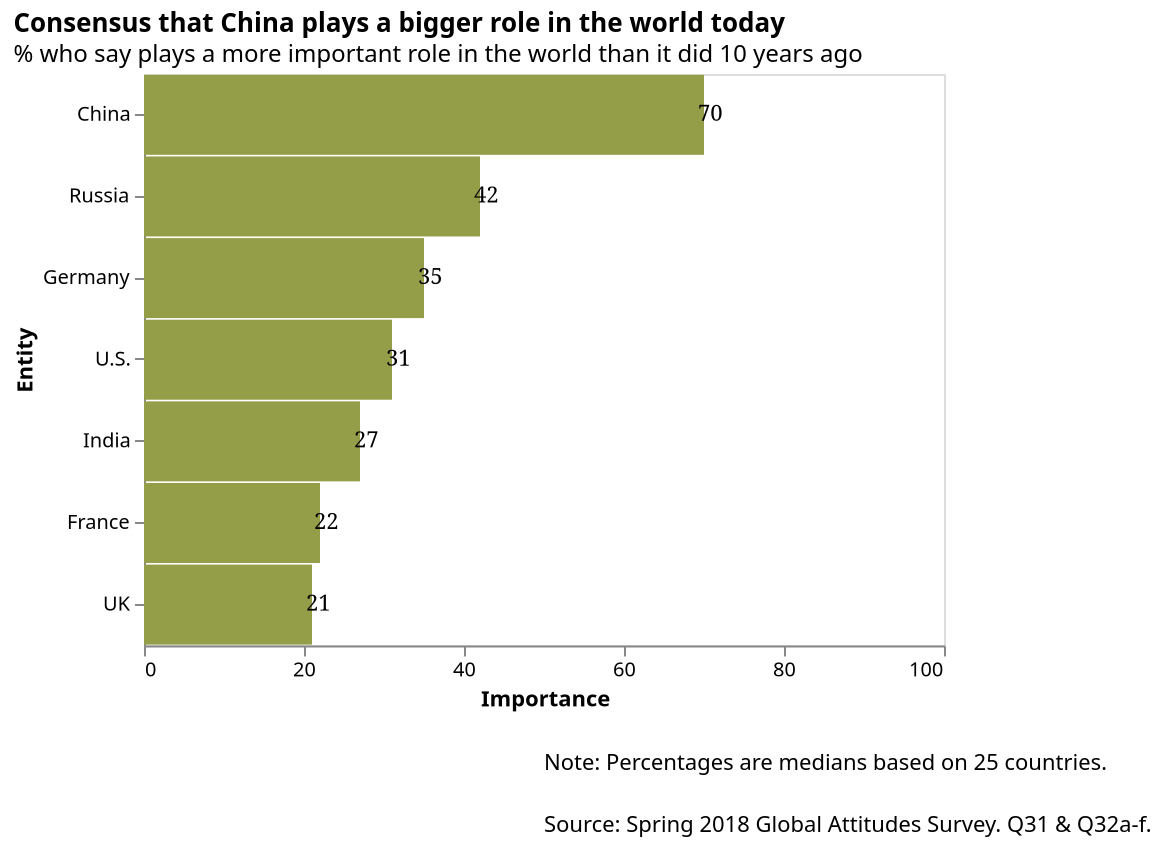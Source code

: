 {
  "$schema": "https://vega.github.io/schema/vega-lite/v5.json",
  "config": {
    "view": {
      "continuousWidth": 400
    }
  },
  "vconcat": [
    {
      "width": 400,
      "height": 285.7142857142857,
      "title": {
        "text": "Consensus that China plays a bigger role in the world today",
        "subtitle": "% who say plays a more important role in the world than it did 10 years ago",
        "anchor": "start"
      },
      "data": {
        "values": [
          {
            "Entity": "UK",
            "Importance": 21
          },
          {
            "Entity": "France",
            "Importance": 22
          },
          {
            "Entity": "India",
            "Importance": 27
          },
          {
            "Entity": "U.S.",
            "Importance": 31
          },
          {
            "Entity": "Germany",
            "Importance": 35
          },
          {
            "Entity": "Russia",
            "Importance": 42
          },
          {
            "Entity": "China",
            "Importance": 70
          }
        ]
      },
      "encoding": {
        "y": {
          "field": "Entity",
          "type": "ordinal",
          "axis": {
            "grid": false
          },
          "sort": ["China", "Russia", "Germany", "U.S.", "India", "France", "UK"]
        },
        "x": {
          "field": "Importance",
          "type": "quantitative",
          "axis": {
            "grid": false,
            "tickCount": 5
          },
          "scale": {
            "domain": [0, 100]
          }
        },
        "opacity": {
          "value": 1
        }
      },
      "layer": [
        {
          "mark": {
            "type": "bar"
          },
          "encoding": {
            "color": {
              "condition": {
                "test": "datum.Entity === 'none'",
                "value": "#949d48"
              },
              "value": "#949d48"
            },
            "opacity": {
              "condition": {
                "test": "datum.Entity === 'none'",
                "value": 1
              },
              "value": 1
            },
            "size": {
              "condition": {
                "test": "datum.Entity === 'none'",
                "value": 30
              },
              "value": 40
            }
          }
        },
        {
          "mark": {
            "type": "text",
            "dx": 0,
            "dy": 0,
            "xOffset": 10,
            "yOffset": 0,
            "angle": 0,
            "align": "right",
            "baseline": "middle",
            "font": "serif",
            "fontSize": 11,
            "fontStyle": "normal",
            "fontWeight": "normal",
            "opacity": 1
          },
          "encoding": {
            "text": {
              "field": "Importance",
              "type": "quantitative"
            },
            "color": {
              "value": "#000000"
            },
            "x": {
              "field": "Importance",
              "type": "quantitative"
            }
          }
        }
      ]
    },
    {
      "width": 400,
      "height": 10,
      "data": {
        "values": [
          {
            "text": "Note: Percentages are medians based on 25 countries."
          }
        ]
      },
      "mark": {
        "type": "text",
        "align": "left",
        "baseline": "middle"
      },
      "encoding": {
        "text": {
          "field": "text"
        }
      }
    },
    {
      "width": 400,
      "height": 10,
      "data": {
        "values": [
          {
            "text": "Source: Spring 2018 Global Attitudes Survey. Q31 & Q32a-f."
          }
        ]
      },
      "mark": {
        "type": "text",
        "align": "left",
        "baseline": "middle"
      },
      "encoding": {
        "text": {
          "field": "text"
        }
      }
    }
  ],
  "name": "4488"
}
